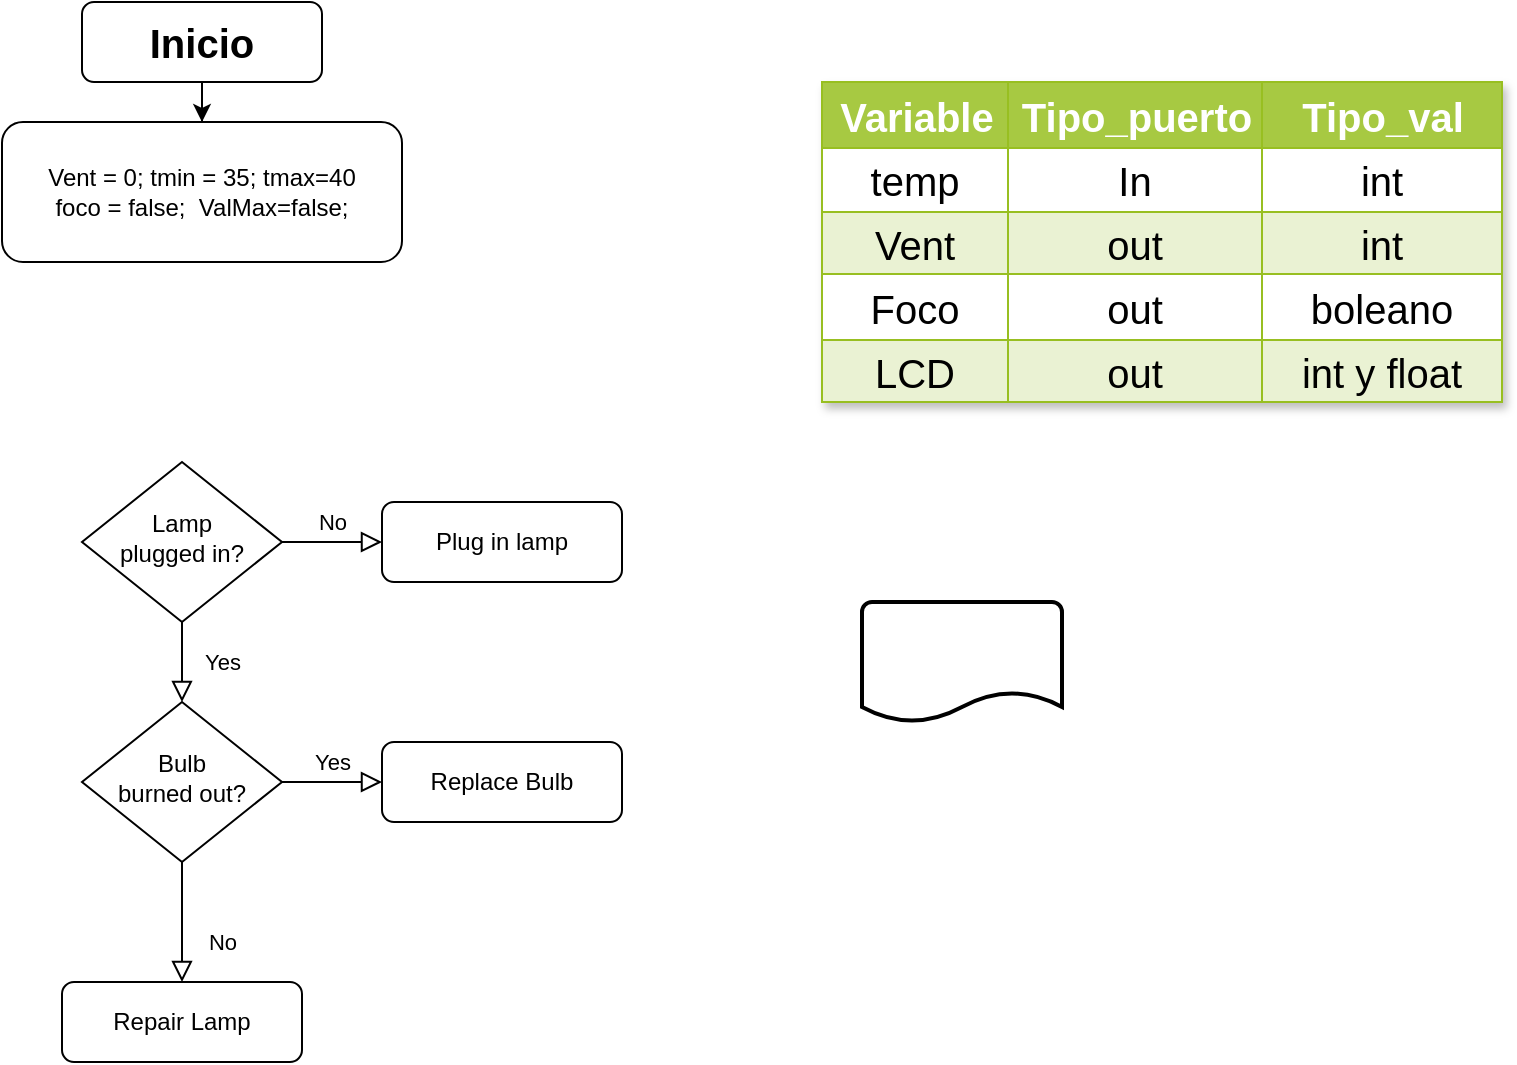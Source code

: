 <mxfile version="20.6.0" type="github">
  <diagram id="C5RBs43oDa-KdzZeNtuy" name="Page-1">
    <mxGraphModel dx="569" dy="312" grid="1" gridSize="10" guides="1" tooltips="1" connect="1" arrows="1" fold="1" page="1" pageScale="1" pageWidth="827" pageHeight="1169" math="0" shadow="0">
      <root>
        <mxCell id="WIyWlLk6GJQsqaUBKTNV-0" />
        <mxCell id="WIyWlLk6GJQsqaUBKTNV-1" parent="WIyWlLk6GJQsqaUBKTNV-0" />
        <mxCell id="6RoC8wnUZ2o8MsjhdyPu-3" value="" style="edgeStyle=orthogonalEdgeStyle;rounded=0;orthogonalLoop=1;jettySize=auto;html=1;fontSize=20;" edge="1" parent="WIyWlLk6GJQsqaUBKTNV-1" source="WIyWlLk6GJQsqaUBKTNV-3" target="6RoC8wnUZ2o8MsjhdyPu-2">
          <mxGeometry relative="1" as="geometry" />
        </mxCell>
        <mxCell id="WIyWlLk6GJQsqaUBKTNV-3" value="&lt;font style=&quot;font-size: 20px;&quot;&gt;&lt;b&gt;Inicio&lt;/b&gt;&lt;/font&gt;" style="rounded=1;whiteSpace=wrap;html=1;fontSize=12;glass=0;strokeWidth=1;shadow=0;" parent="WIyWlLk6GJQsqaUBKTNV-1" vertex="1">
          <mxGeometry x="170" y="20" width="120" height="40" as="geometry" />
        </mxCell>
        <mxCell id="WIyWlLk6GJQsqaUBKTNV-4" value="Yes" style="rounded=0;html=1;jettySize=auto;orthogonalLoop=1;fontSize=11;endArrow=block;endFill=0;endSize=8;strokeWidth=1;shadow=0;labelBackgroundColor=none;edgeStyle=orthogonalEdgeStyle;" parent="WIyWlLk6GJQsqaUBKTNV-1" source="WIyWlLk6GJQsqaUBKTNV-6" target="WIyWlLk6GJQsqaUBKTNV-10" edge="1">
          <mxGeometry y="20" relative="1" as="geometry">
            <mxPoint as="offset" />
          </mxGeometry>
        </mxCell>
        <mxCell id="WIyWlLk6GJQsqaUBKTNV-5" value="No" style="edgeStyle=orthogonalEdgeStyle;rounded=0;html=1;jettySize=auto;orthogonalLoop=1;fontSize=11;endArrow=block;endFill=0;endSize=8;strokeWidth=1;shadow=0;labelBackgroundColor=none;" parent="WIyWlLk6GJQsqaUBKTNV-1" source="WIyWlLk6GJQsqaUBKTNV-6" target="WIyWlLk6GJQsqaUBKTNV-7" edge="1">
          <mxGeometry y="10" relative="1" as="geometry">
            <mxPoint as="offset" />
          </mxGeometry>
        </mxCell>
        <mxCell id="WIyWlLk6GJQsqaUBKTNV-6" value="Lamp&lt;br&gt;plugged in?" style="rhombus;whiteSpace=wrap;html=1;shadow=0;fontFamily=Helvetica;fontSize=12;align=center;strokeWidth=1;spacing=6;spacingTop=-4;" parent="WIyWlLk6GJQsqaUBKTNV-1" vertex="1">
          <mxGeometry x="170" y="250" width="100" height="80" as="geometry" />
        </mxCell>
        <mxCell id="WIyWlLk6GJQsqaUBKTNV-7" value="Plug in lamp" style="rounded=1;whiteSpace=wrap;html=1;fontSize=12;glass=0;strokeWidth=1;shadow=0;" parent="WIyWlLk6GJQsqaUBKTNV-1" vertex="1">
          <mxGeometry x="320" y="270" width="120" height="40" as="geometry" />
        </mxCell>
        <mxCell id="WIyWlLk6GJQsqaUBKTNV-8" value="No" style="rounded=0;html=1;jettySize=auto;orthogonalLoop=1;fontSize=11;endArrow=block;endFill=0;endSize=8;strokeWidth=1;shadow=0;labelBackgroundColor=none;edgeStyle=orthogonalEdgeStyle;" parent="WIyWlLk6GJQsqaUBKTNV-1" source="WIyWlLk6GJQsqaUBKTNV-10" target="WIyWlLk6GJQsqaUBKTNV-11" edge="1">
          <mxGeometry x="0.333" y="20" relative="1" as="geometry">
            <mxPoint as="offset" />
          </mxGeometry>
        </mxCell>
        <mxCell id="WIyWlLk6GJQsqaUBKTNV-9" value="Yes" style="edgeStyle=orthogonalEdgeStyle;rounded=0;html=1;jettySize=auto;orthogonalLoop=1;fontSize=11;endArrow=block;endFill=0;endSize=8;strokeWidth=1;shadow=0;labelBackgroundColor=none;" parent="WIyWlLk6GJQsqaUBKTNV-1" source="WIyWlLk6GJQsqaUBKTNV-10" target="WIyWlLk6GJQsqaUBKTNV-12" edge="1">
          <mxGeometry y="10" relative="1" as="geometry">
            <mxPoint as="offset" />
          </mxGeometry>
        </mxCell>
        <mxCell id="WIyWlLk6GJQsqaUBKTNV-10" value="Bulb&lt;br&gt;burned out?" style="rhombus;whiteSpace=wrap;html=1;shadow=0;fontFamily=Helvetica;fontSize=12;align=center;strokeWidth=1;spacing=6;spacingTop=-4;" parent="WIyWlLk6GJQsqaUBKTNV-1" vertex="1">
          <mxGeometry x="170" y="370" width="100" height="80" as="geometry" />
        </mxCell>
        <mxCell id="WIyWlLk6GJQsqaUBKTNV-11" value="Repair Lamp" style="rounded=1;whiteSpace=wrap;html=1;fontSize=12;glass=0;strokeWidth=1;shadow=0;" parent="WIyWlLk6GJQsqaUBKTNV-1" vertex="1">
          <mxGeometry x="160" y="510" width="120" height="40" as="geometry" />
        </mxCell>
        <mxCell id="WIyWlLk6GJQsqaUBKTNV-12" value="Replace Bulb" style="rounded=1;whiteSpace=wrap;html=1;fontSize=12;glass=0;strokeWidth=1;shadow=0;" parent="WIyWlLk6GJQsqaUBKTNV-1" vertex="1">
          <mxGeometry x="320" y="390" width="120" height="40" as="geometry" />
        </mxCell>
        <mxCell id="6RoC8wnUZ2o8MsjhdyPu-1" value="" style="strokeWidth=2;html=1;shape=mxgraph.flowchart.document2;whiteSpace=wrap;size=0.25;" vertex="1" parent="WIyWlLk6GJQsqaUBKTNV-1">
          <mxGeometry x="560" y="320" width="100" height="60" as="geometry" />
        </mxCell>
        <mxCell id="6RoC8wnUZ2o8MsjhdyPu-2" value="&lt;div&gt;Vent = 0; tmin = 35; tmax=40 &lt;br&gt;&lt;/div&gt;&lt;div&gt;foco = false;&amp;nbsp; ValMax=false;&lt;br&gt;&lt;/div&gt;" style="rounded=1;whiteSpace=wrap;html=1;" vertex="1" parent="WIyWlLk6GJQsqaUBKTNV-1">
          <mxGeometry x="130" y="80" width="200" height="70" as="geometry" />
        </mxCell>
        <mxCell id="6RoC8wnUZ2o8MsjhdyPu-4" value="Assets" style="childLayout=tableLayout;recursiveResize=0;strokeColor=#98bf21;fillColor=#A7C942;shadow=1;fontSize=20;" vertex="1" parent="WIyWlLk6GJQsqaUBKTNV-1">
          <mxGeometry x="540" y="60" width="340" height="160" as="geometry" />
        </mxCell>
        <mxCell id="6RoC8wnUZ2o8MsjhdyPu-5" style="shape=tableRow;horizontal=0;startSize=0;swimlaneHead=0;swimlaneBody=0;top=0;left=0;bottom=0;right=0;dropTarget=0;collapsible=0;recursiveResize=0;expand=0;fontStyle=0;strokeColor=inherit;fillColor=#ffffff;fontSize=20;" vertex="1" parent="6RoC8wnUZ2o8MsjhdyPu-4">
          <mxGeometry width="340" height="33" as="geometry" />
        </mxCell>
        <mxCell id="6RoC8wnUZ2o8MsjhdyPu-6" value="Variable" style="connectable=0;recursiveResize=0;strokeColor=inherit;fillColor=#A7C942;align=center;fontStyle=1;fontColor=#FFFFFF;html=1;fontSize=20;" vertex="1" parent="6RoC8wnUZ2o8MsjhdyPu-5">
          <mxGeometry width="93" height="33" as="geometry">
            <mxRectangle width="93" height="33" as="alternateBounds" />
          </mxGeometry>
        </mxCell>
        <mxCell id="6RoC8wnUZ2o8MsjhdyPu-7" value="Tipo_puerto" style="connectable=0;recursiveResize=0;strokeColor=inherit;fillColor=#A7C942;align=center;fontStyle=1;fontColor=#FFFFFF;html=1;fontSize=20;" vertex="1" parent="6RoC8wnUZ2o8MsjhdyPu-5">
          <mxGeometry x="93" width="127" height="33" as="geometry">
            <mxRectangle width="127" height="33" as="alternateBounds" />
          </mxGeometry>
        </mxCell>
        <mxCell id="6RoC8wnUZ2o8MsjhdyPu-8" value="Tipo_val" style="connectable=0;recursiveResize=0;strokeColor=inherit;fillColor=#A7C942;align=center;fontStyle=1;fontColor=#FFFFFF;html=1;fontSize=20;" vertex="1" parent="6RoC8wnUZ2o8MsjhdyPu-5">
          <mxGeometry x="220" width="120" height="33" as="geometry">
            <mxRectangle width="120" height="33" as="alternateBounds" />
          </mxGeometry>
        </mxCell>
        <mxCell id="6RoC8wnUZ2o8MsjhdyPu-9" value="" style="shape=tableRow;horizontal=0;startSize=0;swimlaneHead=0;swimlaneBody=0;top=0;left=0;bottom=0;right=0;dropTarget=0;collapsible=0;recursiveResize=0;expand=0;fontStyle=0;strokeColor=inherit;fillColor=#ffffff;fontSize=20;" vertex="1" parent="6RoC8wnUZ2o8MsjhdyPu-4">
          <mxGeometry y="33" width="340" height="32" as="geometry" />
        </mxCell>
        <mxCell id="6RoC8wnUZ2o8MsjhdyPu-10" value="temp" style="connectable=0;recursiveResize=0;strokeColor=inherit;fillColor=inherit;align=center;whiteSpace=wrap;html=1;fontSize=20;" vertex="1" parent="6RoC8wnUZ2o8MsjhdyPu-9">
          <mxGeometry width="93" height="32" as="geometry">
            <mxRectangle width="93" height="32" as="alternateBounds" />
          </mxGeometry>
        </mxCell>
        <mxCell id="6RoC8wnUZ2o8MsjhdyPu-11" value="In" style="connectable=0;recursiveResize=0;strokeColor=inherit;fillColor=inherit;align=center;whiteSpace=wrap;html=1;fontSize=20;" vertex="1" parent="6RoC8wnUZ2o8MsjhdyPu-9">
          <mxGeometry x="93" width="127" height="32" as="geometry">
            <mxRectangle width="127" height="32" as="alternateBounds" />
          </mxGeometry>
        </mxCell>
        <mxCell id="6RoC8wnUZ2o8MsjhdyPu-12" value="int" style="connectable=0;recursiveResize=0;strokeColor=inherit;fillColor=inherit;align=center;whiteSpace=wrap;html=1;fontSize=20;" vertex="1" parent="6RoC8wnUZ2o8MsjhdyPu-9">
          <mxGeometry x="220" width="120" height="32" as="geometry">
            <mxRectangle width="120" height="32" as="alternateBounds" />
          </mxGeometry>
        </mxCell>
        <mxCell id="6RoC8wnUZ2o8MsjhdyPu-13" value="" style="shape=tableRow;horizontal=0;startSize=0;swimlaneHead=0;swimlaneBody=0;top=0;left=0;bottom=0;right=0;dropTarget=0;collapsible=0;recursiveResize=0;expand=0;fontStyle=1;strokeColor=inherit;fillColor=#EAF2D3;fontSize=20;" vertex="1" parent="6RoC8wnUZ2o8MsjhdyPu-4">
          <mxGeometry y="65" width="340" height="31" as="geometry" />
        </mxCell>
        <mxCell id="6RoC8wnUZ2o8MsjhdyPu-14" value="Vent" style="connectable=0;recursiveResize=0;strokeColor=inherit;fillColor=inherit;whiteSpace=wrap;html=1;fontSize=20;" vertex="1" parent="6RoC8wnUZ2o8MsjhdyPu-13">
          <mxGeometry width="93" height="31" as="geometry">
            <mxRectangle width="93" height="31" as="alternateBounds" />
          </mxGeometry>
        </mxCell>
        <mxCell id="6RoC8wnUZ2o8MsjhdyPu-15" value="out" style="connectable=0;recursiveResize=0;strokeColor=inherit;fillColor=inherit;whiteSpace=wrap;html=1;fontSize=20;" vertex="1" parent="6RoC8wnUZ2o8MsjhdyPu-13">
          <mxGeometry x="93" width="127" height="31" as="geometry">
            <mxRectangle width="127" height="31" as="alternateBounds" />
          </mxGeometry>
        </mxCell>
        <mxCell id="6RoC8wnUZ2o8MsjhdyPu-16" value="int" style="connectable=0;recursiveResize=0;strokeColor=inherit;fillColor=inherit;whiteSpace=wrap;html=1;fontSize=20;" vertex="1" parent="6RoC8wnUZ2o8MsjhdyPu-13">
          <mxGeometry x="220" width="120" height="31" as="geometry">
            <mxRectangle width="120" height="31" as="alternateBounds" />
          </mxGeometry>
        </mxCell>
        <mxCell id="6RoC8wnUZ2o8MsjhdyPu-17" value="" style="shape=tableRow;horizontal=0;startSize=0;swimlaneHead=0;swimlaneBody=0;top=0;left=0;bottom=0;right=0;dropTarget=0;collapsible=0;recursiveResize=0;expand=0;fontStyle=0;strokeColor=inherit;fillColor=#ffffff;fontSize=20;" vertex="1" parent="6RoC8wnUZ2o8MsjhdyPu-4">
          <mxGeometry y="96" width="340" height="33" as="geometry" />
        </mxCell>
        <mxCell id="6RoC8wnUZ2o8MsjhdyPu-18" value="Foco" style="connectable=0;recursiveResize=0;strokeColor=inherit;fillColor=inherit;fontStyle=0;align=center;whiteSpace=wrap;html=1;fontSize=20;" vertex="1" parent="6RoC8wnUZ2o8MsjhdyPu-17">
          <mxGeometry width="93" height="33" as="geometry">
            <mxRectangle width="93" height="33" as="alternateBounds" />
          </mxGeometry>
        </mxCell>
        <mxCell id="6RoC8wnUZ2o8MsjhdyPu-19" value="out" style="connectable=0;recursiveResize=0;strokeColor=inherit;fillColor=inherit;fontStyle=0;align=center;whiteSpace=wrap;html=1;fontSize=20;" vertex="1" parent="6RoC8wnUZ2o8MsjhdyPu-17">
          <mxGeometry x="93" width="127" height="33" as="geometry">
            <mxRectangle width="127" height="33" as="alternateBounds" />
          </mxGeometry>
        </mxCell>
        <mxCell id="6RoC8wnUZ2o8MsjhdyPu-20" value="boleano" style="connectable=0;recursiveResize=0;strokeColor=inherit;fillColor=inherit;fontStyle=0;align=center;whiteSpace=wrap;html=1;fontSize=20;" vertex="1" parent="6RoC8wnUZ2o8MsjhdyPu-17">
          <mxGeometry x="220" width="120" height="33" as="geometry">
            <mxRectangle width="120" height="33" as="alternateBounds" />
          </mxGeometry>
        </mxCell>
        <mxCell id="6RoC8wnUZ2o8MsjhdyPu-21" value="" style="shape=tableRow;horizontal=0;startSize=0;swimlaneHead=0;swimlaneBody=0;top=0;left=0;bottom=0;right=0;dropTarget=0;collapsible=0;recursiveResize=0;expand=0;fontStyle=1;strokeColor=inherit;fillColor=#EAF2D3;fontSize=20;" vertex="1" parent="6RoC8wnUZ2o8MsjhdyPu-4">
          <mxGeometry y="129" width="340" height="31" as="geometry" />
        </mxCell>
        <mxCell id="6RoC8wnUZ2o8MsjhdyPu-22" value="LCD" style="connectable=0;recursiveResize=0;strokeColor=inherit;fillColor=inherit;whiteSpace=wrap;html=1;fontSize=20;" vertex="1" parent="6RoC8wnUZ2o8MsjhdyPu-21">
          <mxGeometry width="93" height="31" as="geometry">
            <mxRectangle width="93" height="31" as="alternateBounds" />
          </mxGeometry>
        </mxCell>
        <mxCell id="6RoC8wnUZ2o8MsjhdyPu-23" value="out" style="connectable=0;recursiveResize=0;strokeColor=inherit;fillColor=inherit;whiteSpace=wrap;html=1;fontSize=20;" vertex="1" parent="6RoC8wnUZ2o8MsjhdyPu-21">
          <mxGeometry x="93" width="127" height="31" as="geometry">
            <mxRectangle width="127" height="31" as="alternateBounds" />
          </mxGeometry>
        </mxCell>
        <mxCell id="6RoC8wnUZ2o8MsjhdyPu-24" value="int y float" style="connectable=0;recursiveResize=0;strokeColor=inherit;fillColor=inherit;whiteSpace=wrap;html=1;fontSize=20;" vertex="1" parent="6RoC8wnUZ2o8MsjhdyPu-21">
          <mxGeometry x="220" width="120" height="31" as="geometry">
            <mxRectangle width="120" height="31" as="alternateBounds" />
          </mxGeometry>
        </mxCell>
      </root>
    </mxGraphModel>
  </diagram>
</mxfile>
